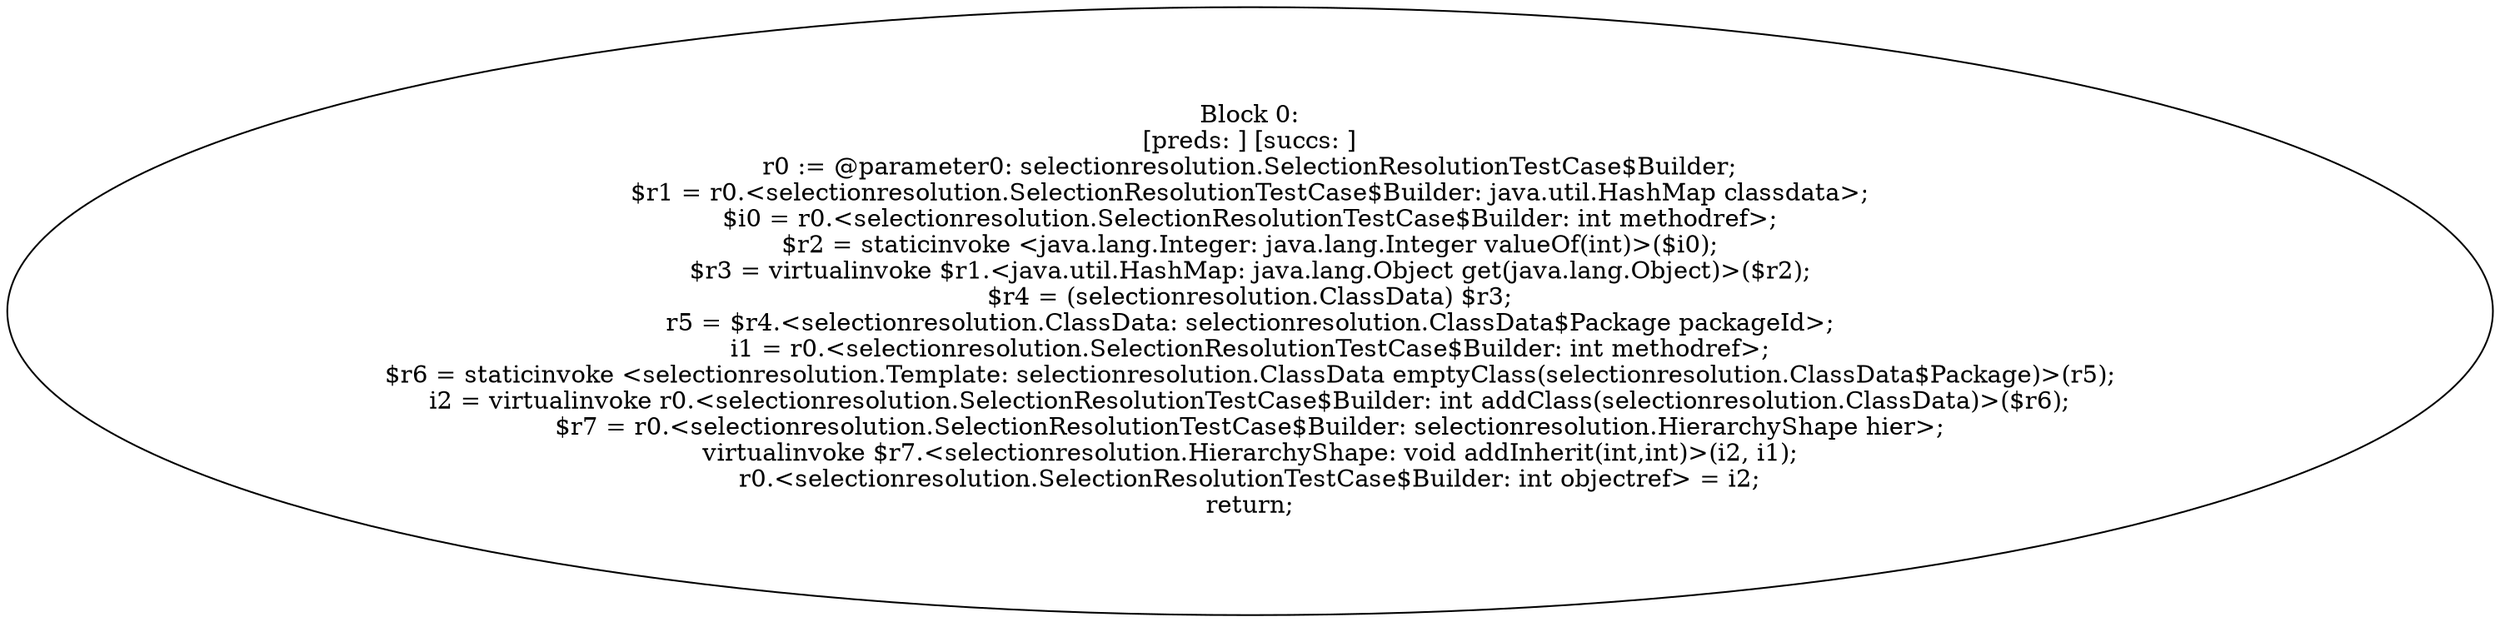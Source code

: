 digraph "unitGraph" {
    "Block 0:
[preds: ] [succs: ]
r0 := @parameter0: selectionresolution.SelectionResolutionTestCase$Builder;
$r1 = r0.<selectionresolution.SelectionResolutionTestCase$Builder: java.util.HashMap classdata>;
$i0 = r0.<selectionresolution.SelectionResolutionTestCase$Builder: int methodref>;
$r2 = staticinvoke <java.lang.Integer: java.lang.Integer valueOf(int)>($i0);
$r3 = virtualinvoke $r1.<java.util.HashMap: java.lang.Object get(java.lang.Object)>($r2);
$r4 = (selectionresolution.ClassData) $r3;
r5 = $r4.<selectionresolution.ClassData: selectionresolution.ClassData$Package packageId>;
i1 = r0.<selectionresolution.SelectionResolutionTestCase$Builder: int methodref>;
$r6 = staticinvoke <selectionresolution.Template: selectionresolution.ClassData emptyClass(selectionresolution.ClassData$Package)>(r5);
i2 = virtualinvoke r0.<selectionresolution.SelectionResolutionTestCase$Builder: int addClass(selectionresolution.ClassData)>($r6);
$r7 = r0.<selectionresolution.SelectionResolutionTestCase$Builder: selectionresolution.HierarchyShape hier>;
virtualinvoke $r7.<selectionresolution.HierarchyShape: void addInherit(int,int)>(i2, i1);
r0.<selectionresolution.SelectionResolutionTestCase$Builder: int objectref> = i2;
return;
"
}
